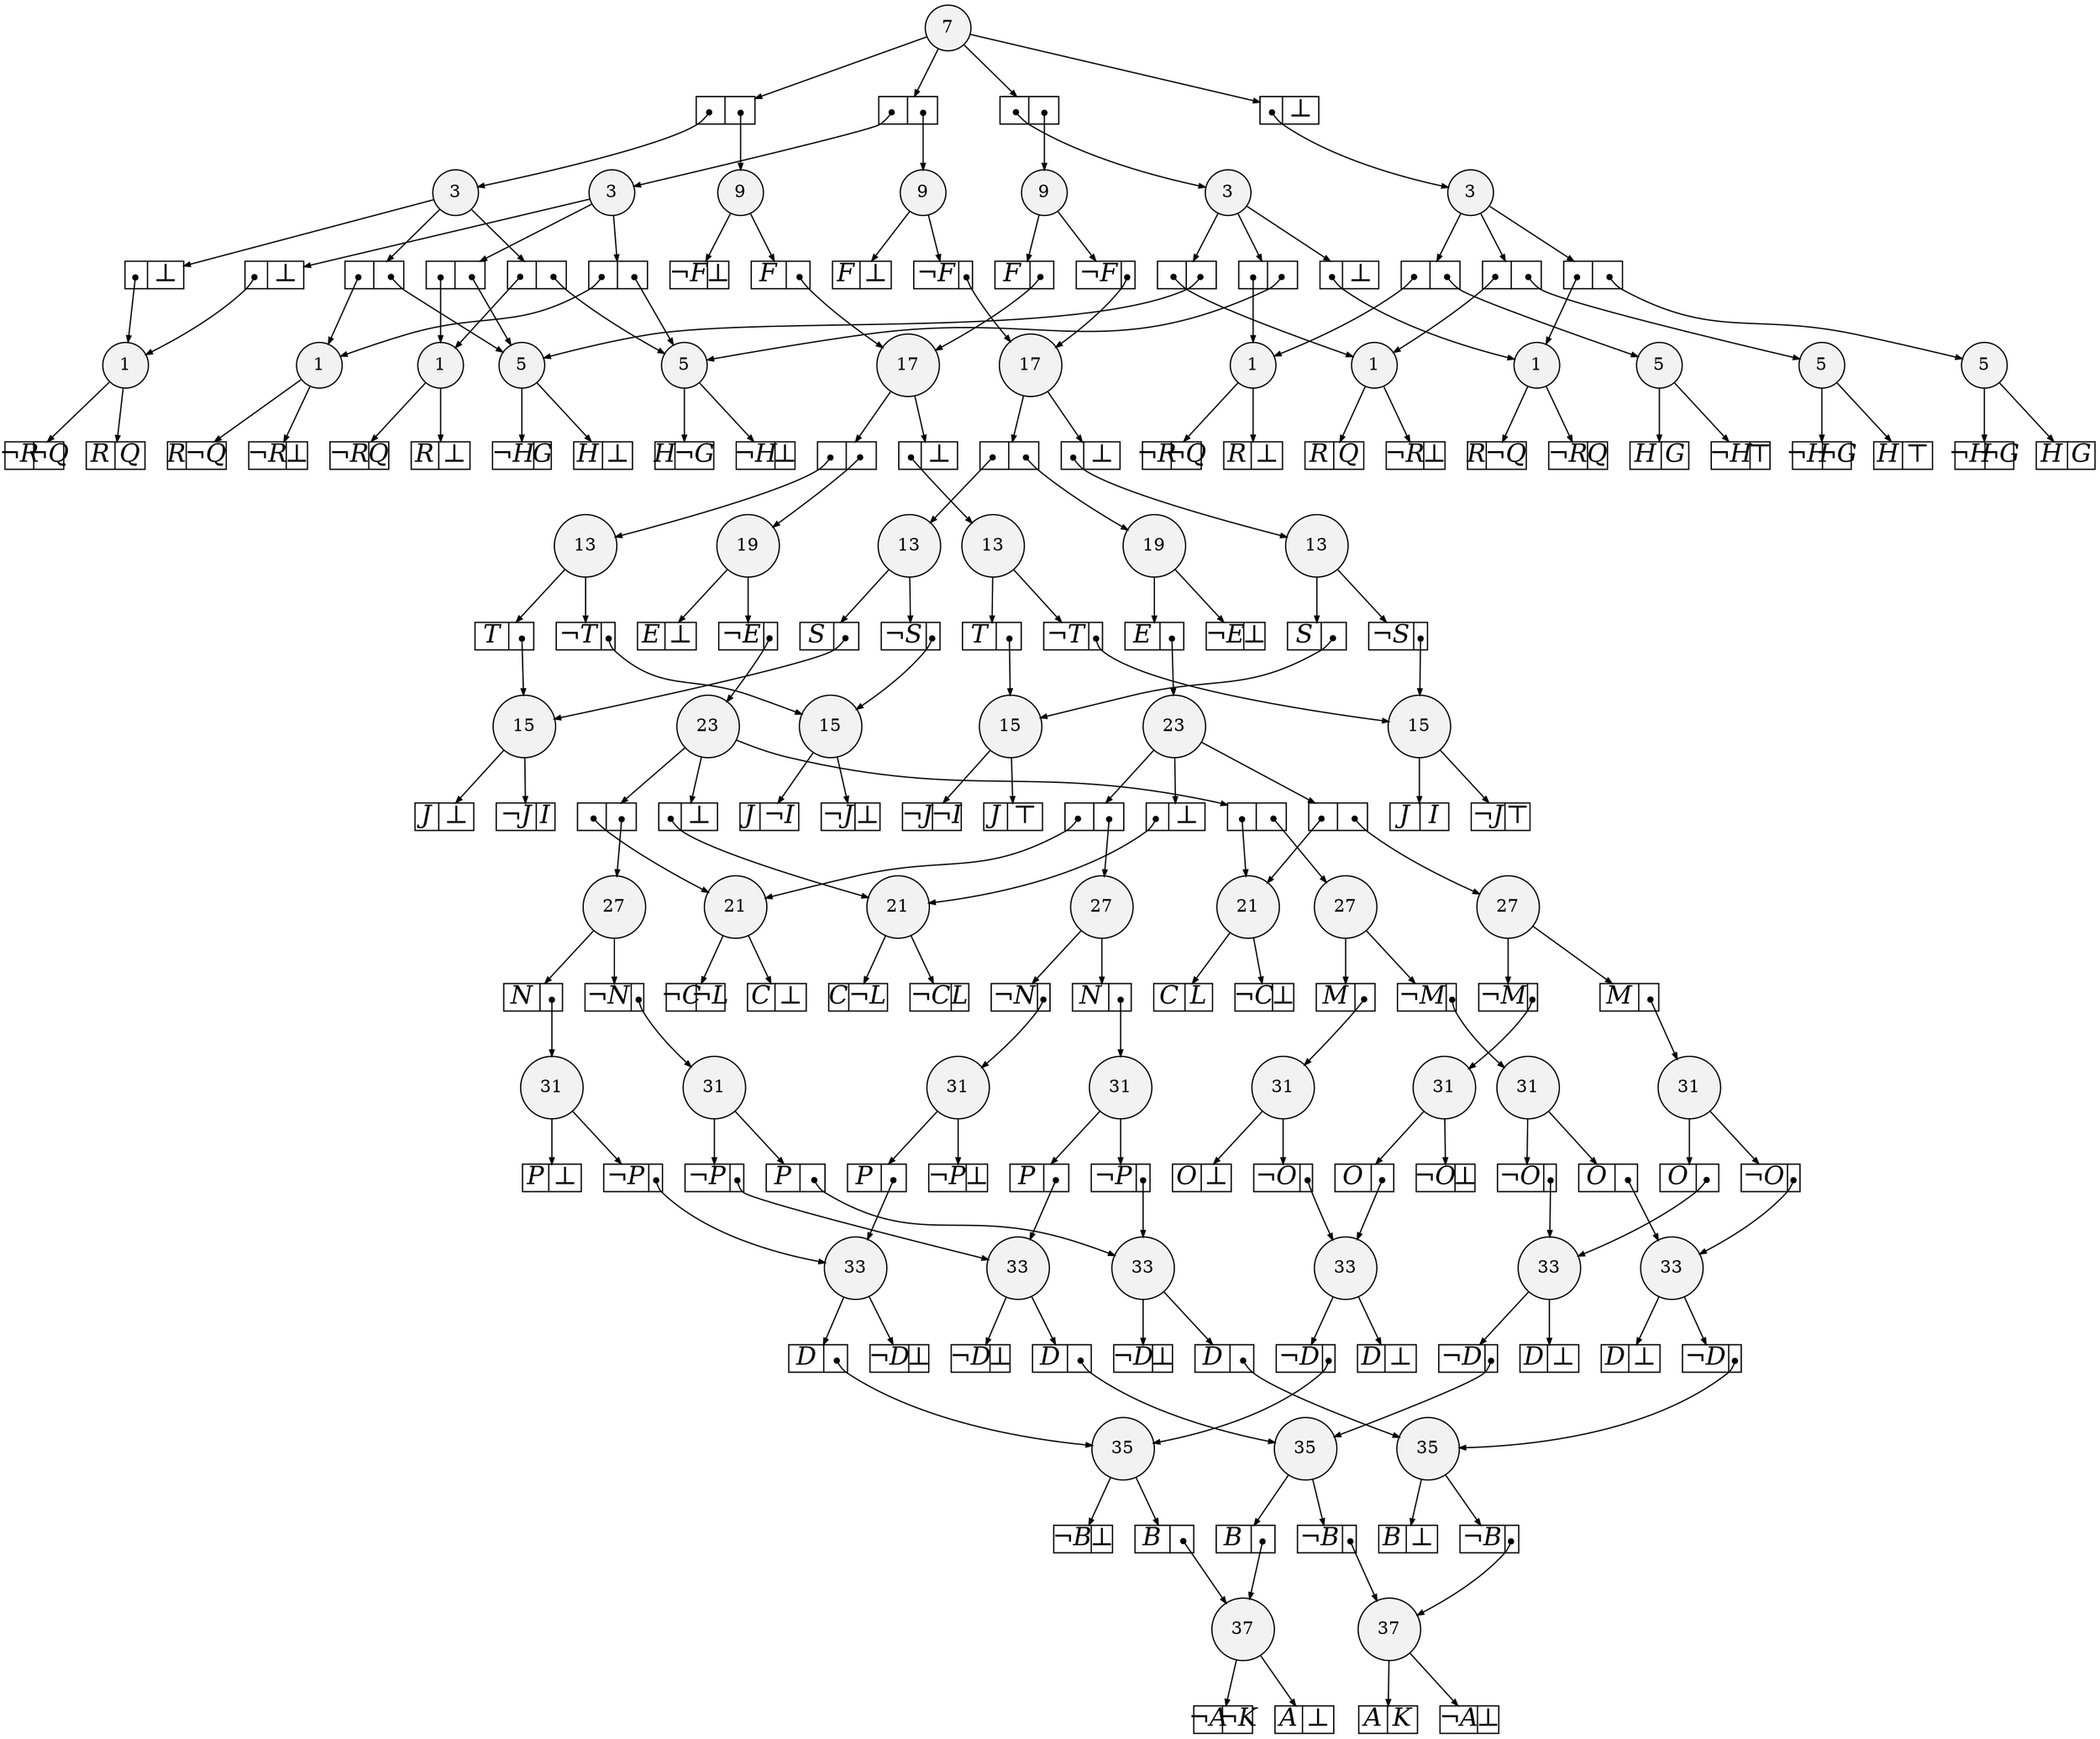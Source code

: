
digraph sdd {

overlap=false

{rank=same; n56 n45 }
{rank=same; n5154 n3995 n3996 }
{rank=same; n5155 n4736 n4012 n5157 n4731 n4730 }
{rank=same; n5159 n5136 n5158 n5142 n5412 n5411 n5156 n5147 }
{rank=same; n5183 n5182 n5413 n5180 }
{rank=same; n5211 n5418 }
{rank=same; n467 n469 n2906 }
{rank=same; n5247 n5419 }
{rank=same; n5332 n5420 }
{rank=same; n4898 n4895 n5313 n5312 }
{rank=same; n5301 n5304 n5309 n5311 }
{rank=same; n5444 n5422 n5421 }
{rank=same; n5466 }
{rank=same; n874 n806 n5464 n5446 n626 }
{rank=same; n5463 n5457 n5456 n5465 }
{rank=same; n5433 n5432 n5455 n5431 n5434 n5439 }

n56 [label= "37",style=filled,fillcolor=gray95,shape=circle,height=.25,width=.25]; 
n56e0
      [label= "<L>A|<R>K",
      shape=record,
      fontsize=20,
      fontname="Times-Italic",
      fillcolor=white,
      style=filled,
      fixedsize=true,
      height=.30, 
      width=.65];

n56->n56e0 [arrowsize=.50];
n56e1
      [label= "<L>&not;A|<R>&#8869;",
      shape=record,
      fontsize=20,
      fontname="Times-Italic",
      fillcolor=white,
      style=filled,
      fixedsize=true,
      height=.30, 
      width=.65];

n56->n56e1 [arrowsize=.50];
n45 [label= "37",style=filled,fillcolor=gray95,shape=circle,height=.25,width=.25]; 
n45e0
      [label= "<L>&not;A|<R>&not;K",
      shape=record,
      fontsize=20,
      fontname="Times-Italic",
      fillcolor=white,
      style=filled,
      fixedsize=true,
      height=.30, 
      width=.65];

n45->n45e0 [arrowsize=.50];
n45e1
      [label= "<L>A|<R>&#8869;",
      shape=record,
      fontsize=20,
      fontname="Times-Italic",
      fillcolor=white,
      style=filled,
      fixedsize=true,
      height=.30, 
      width=.65];

n45->n45e1 [arrowsize=.50];
n5154 [label= "35",style=filled,fillcolor=gray95,shape=circle,height=.25,width=.25]; 
n5154e0
      [label= "<L>&not;B|<R>",
      shape=record,
      fontsize=20,
      fontname="Times-Italic",
      fillcolor=white,
      style=filled,
      fixedsize=true,
      height=.30, 
      width=.65];

n5154->n5154e0 [arrowsize=.50];
n5154e0:R:c->n56 [arrowsize=.50,tailclip=false,arrowtail=dot,dir=both];
n5154e1
      [label= "<L>B|<R>",
      shape=record,
      fontsize=20,
      fontname="Times-Italic",
      fillcolor=white,
      style=filled,
      fixedsize=true,
      height=.30, 
      width=.65];

n5154->n5154e1 [arrowsize=.50];
n5154e1:R:c->n45 [arrowsize=.50,tailclip=false,arrowtail=dot,dir=both];
n3995 [label= "35",style=filled,fillcolor=gray95,shape=circle,height=.25,width=.25]; 
n3995e0
      [label= "<L>&not;B|<R>",
      shape=record,
      fontsize=20,
      fontname="Times-Italic",
      fillcolor=white,
      style=filled,
      fixedsize=true,
      height=.30, 
      width=.65];

n3995->n3995e0 [arrowsize=.50];
n3995e0:R:c->n56 [arrowsize=.50,tailclip=false,arrowtail=dot,dir=both];
n3995e1
      [label= "<L>B|<R>&#8869;",
      shape=record,
      fontsize=20,
      fontname="Times-Italic",
      fillcolor=white,
      style=filled,
      fixedsize=true,
      height=.30, 
      width=.65];

n3995->n3995e1 [arrowsize=.50];
n3996 [label= "35",style=filled,fillcolor=gray95,shape=circle,height=.25,width=.25]; 
n3996e0
      [label= "<L>B|<R>",
      shape=record,
      fontsize=20,
      fontname="Times-Italic",
      fillcolor=white,
      style=filled,
      fixedsize=true,
      height=.30, 
      width=.65];

n3996->n3996e0 [arrowsize=.50];
n3996e0:R:c->n45 [arrowsize=.50,tailclip=false,arrowtail=dot,dir=both];
n3996e1
      [label= "<L>&not;B|<R>&#8869;",
      shape=record,
      fontsize=20,
      fontname="Times-Italic",
      fillcolor=white,
      style=filled,
      fixedsize=true,
      height=.30, 
      width=.65];

n3996->n3996e1 [arrowsize=.50];
n5155 [label= "33",style=filled,fillcolor=gray95,shape=circle,height=.25,width=.25]; 
n5155e0
      [label= "<L>&not;D|<R>",
      shape=record,
      fontsize=20,
      fontname="Times-Italic",
      fillcolor=white,
      style=filled,
      fixedsize=true,
      height=.30, 
      width=.65];

n5155->n5155e0 [arrowsize=.50];
n5155e0:R:c->n5154 [arrowsize=.50,tailclip=false,arrowtail=dot,dir=both];
n5155e1
      [label= "<L>D|<R>&#8869;",
      shape=record,
      fontsize=20,
      fontname="Times-Italic",
      fillcolor=white,
      style=filled,
      fixedsize=true,
      height=.30, 
      width=.65];

n5155->n5155e1 [arrowsize=.50];
n4736 [label= "33",style=filled,fillcolor=gray95,shape=circle,height=.25,width=.25]; 
n4736e0
      [label= "<L>&not;D|<R>",
      shape=record,
      fontsize=20,
      fontname="Times-Italic",
      fillcolor=white,
      style=filled,
      fixedsize=true,
      height=.30, 
      width=.65];

n4736->n4736e0 [arrowsize=.50];
n4736e0:R:c->n3995 [arrowsize=.50,tailclip=false,arrowtail=dot,dir=both];
n4736e1
      [label= "<L>D|<R>&#8869;",
      shape=record,
      fontsize=20,
      fontname="Times-Italic",
      fillcolor=white,
      style=filled,
      fixedsize=true,
      height=.30, 
      width=.65];

n4736->n4736e1 [arrowsize=.50];
n4012 [label= "33",style=filled,fillcolor=gray95,shape=circle,height=.25,width=.25]; 
n4012e0
      [label= "<L>&not;D|<R>",
      shape=record,
      fontsize=20,
      fontname="Times-Italic",
      fillcolor=white,
      style=filled,
      fixedsize=true,
      height=.30, 
      width=.65];

n4012->n4012e0 [arrowsize=.50];
n4012e0:R:c->n3996 [arrowsize=.50,tailclip=false,arrowtail=dot,dir=both];
n4012e1
      [label= "<L>D|<R>&#8869;",
      shape=record,
      fontsize=20,
      fontname="Times-Italic",
      fillcolor=white,
      style=filled,
      fixedsize=true,
      height=.30, 
      width=.65];

n4012->n4012e1 [arrowsize=.50];
n5157 [label= "33",style=filled,fillcolor=gray95,shape=circle,height=.25,width=.25]; 
n5157e0
      [label= "<L>D|<R>",
      shape=record,
      fontsize=20,
      fontname="Times-Italic",
      fillcolor=white,
      style=filled,
      fixedsize=true,
      height=.30, 
      width=.65];

n5157->n5157e0 [arrowsize=.50];
n5157e0:R:c->n5154 [arrowsize=.50,tailclip=false,arrowtail=dot,dir=both];
n5157e1
      [label= "<L>&not;D|<R>&#8869;",
      shape=record,
      fontsize=20,
      fontname="Times-Italic",
      fillcolor=white,
      style=filled,
      fixedsize=true,
      height=.30, 
      width=.65];

n5157->n5157e1 [arrowsize=.50];
n4731 [label= "33",style=filled,fillcolor=gray95,shape=circle,height=.25,width=.25]; 
n4731e0
      [label= "<L>D|<R>",
      shape=record,
      fontsize=20,
      fontname="Times-Italic",
      fillcolor=white,
      style=filled,
      fixedsize=true,
      height=.30, 
      width=.65];

n4731->n4731e0 [arrowsize=.50];
n4731e0:R:c->n3995 [arrowsize=.50,tailclip=false,arrowtail=dot,dir=both];
n4731e1
      [label= "<L>&not;D|<R>&#8869;",
      shape=record,
      fontsize=20,
      fontname="Times-Italic",
      fillcolor=white,
      style=filled,
      fixedsize=true,
      height=.30, 
      width=.65];

n4731->n4731e1 [arrowsize=.50];
n4730 [label= "33",style=filled,fillcolor=gray95,shape=circle,height=.25,width=.25]; 
n4730e0
      [label= "<L>D|<R>",
      shape=record,
      fontsize=20,
      fontname="Times-Italic",
      fillcolor=white,
      style=filled,
      fixedsize=true,
      height=.30, 
      width=.65];

n4730->n4730e0 [arrowsize=.50];
n4730e0:R:c->n3996 [arrowsize=.50,tailclip=false,arrowtail=dot,dir=both];
n4730e1
      [label= "<L>&not;D|<R>&#8869;",
      shape=record,
      fontsize=20,
      fontname="Times-Italic",
      fillcolor=white,
      style=filled,
      fixedsize=true,
      height=.30, 
      width=.65];

n4730->n4730e1 [arrowsize=.50];
n5159 [label= "31",style=filled,fillcolor=gray95,shape=circle,height=.25,width=.25]; 
n5159e0
      [label= "<L>&not;O|<R>",
      shape=record,
      fontsize=20,
      fontname="Times-Italic",
      fillcolor=white,
      style=filled,
      fixedsize=true,
      height=.30, 
      width=.65];

n5159->n5159e0 [arrowsize=.50];
n5159e0:R:c->n5155 [arrowsize=.50,tailclip=false,arrowtail=dot,dir=both];
n5159e1
      [label= "<L>O|<R>",
      shape=record,
      fontsize=20,
      fontname="Times-Italic",
      fillcolor=white,
      style=filled,
      fixedsize=true,
      height=.30, 
      width=.65];

n5159->n5159e1 [arrowsize=.50];
n5159e1:R:c->n4736 [arrowsize=.50,tailclip=false,arrowtail=dot,dir=both];
n5136 [label= "31",style=filled,fillcolor=gray95,shape=circle,height=.25,width=.25]; 
n5136e0
      [label= "<L>&not;O|<R>",
      shape=record,
      fontsize=20,
      fontname="Times-Italic",
      fillcolor=white,
      style=filled,
      fixedsize=true,
      height=.30, 
      width=.65];

n5136->n5136e0 [arrowsize=.50];
n5136e0:R:c->n4012 [arrowsize=.50,tailclip=false,arrowtail=dot,dir=both];
n5136e1
      [label= "<L>O|<R>&#8869;",
      shape=record,
      fontsize=20,
      fontname="Times-Italic",
      fillcolor=white,
      style=filled,
      fixedsize=true,
      height=.30, 
      width=.65];

n5136->n5136e1 [arrowsize=.50];
n5158 [label= "31",style=filled,fillcolor=gray95,shape=circle,height=.25,width=.25]; 
n5158e0
      [label= "<L>&not;P|<R>",
      shape=record,
      fontsize=20,
      fontname="Times-Italic",
      fillcolor=white,
      style=filled,
      fixedsize=true,
      height=.30, 
      width=.65];

n5158->n5158e0 [arrowsize=.50];
n5158e0:R:c->n5157 [arrowsize=.50,tailclip=false,arrowtail=dot,dir=both];
n5158e1
      [label= "<L>P|<R>",
      shape=record,
      fontsize=20,
      fontname="Times-Italic",
      fillcolor=white,
      style=filled,
      fixedsize=true,
      height=.30, 
      width=.65];

n5158->n5158e1 [arrowsize=.50];
n5158e1:R:c->n4731 [arrowsize=.50,tailclip=false,arrowtail=dot,dir=both];
n5142 [label= "31",style=filled,fillcolor=gray95,shape=circle,height=.25,width=.25]; 
n5142e0
      [label= "<L>&not;P|<R>",
      shape=record,
      fontsize=20,
      fontname="Times-Italic",
      fillcolor=white,
      style=filled,
      fixedsize=true,
      height=.30, 
      width=.65];

n5142->n5142e0 [arrowsize=.50];
n5142e0:R:c->n4730 [arrowsize=.50,tailclip=false,arrowtail=dot,dir=both];
n5142e1
      [label= "<L>P|<R>&#8869;",
      shape=record,
      fontsize=20,
      fontname="Times-Italic",
      fillcolor=white,
      style=filled,
      fixedsize=true,
      height=.30, 
      width=.65];

n5142->n5142e1 [arrowsize=.50];
n5412 [label= "31",style=filled,fillcolor=gray95,shape=circle,height=.25,width=.25]; 
n5412e0
      [label= "<L>P|<R>",
      shape=record,
      fontsize=20,
      fontname="Times-Italic",
      fillcolor=white,
      style=filled,
      fixedsize=true,
      height=.30, 
      width=.65];

n5412->n5412e0 [arrowsize=.50];
n5412e0:R:c->n4730 [arrowsize=.50,tailclip=false,arrowtail=dot,dir=both];
n5412e1
      [label= "<L>&not;P|<R>&#8869;",
      shape=record,
      fontsize=20,
      fontname="Times-Italic",
      fillcolor=white,
      style=filled,
      fixedsize=true,
      height=.30, 
      width=.65];

n5412->n5412e1 [arrowsize=.50];
n5411 [label= "31",style=filled,fillcolor=gray95,shape=circle,height=.25,width=.25]; 
n5411e0
      [label= "<L>P|<R>",
      shape=record,
      fontsize=20,
      fontname="Times-Italic",
      fillcolor=white,
      style=filled,
      fixedsize=true,
      height=.30, 
      width=.65];

n5411->n5411e0 [arrowsize=.50];
n5411e0:R:c->n5157 [arrowsize=.50,tailclip=false,arrowtail=dot,dir=both];
n5411e1
      [label= "<L>&not;P|<R>",
      shape=record,
      fontsize=20,
      fontname="Times-Italic",
      fillcolor=white,
      style=filled,
      fixedsize=true,
      height=.30, 
      width=.65];

n5411->n5411e1 [arrowsize=.50];
n5411e1:R:c->n4731 [arrowsize=.50,tailclip=false,arrowtail=dot,dir=both];
n5156 [label= "31",style=filled,fillcolor=gray95,shape=circle,height=.25,width=.25]; 
n5156e0
      [label= "<L>O|<R>",
      shape=record,
      fontsize=20,
      fontname="Times-Italic",
      fillcolor=white,
      style=filled,
      fixedsize=true,
      height=.30, 
      width=.65];

n5156->n5156e0 [arrowsize=.50];
n5156e0:R:c->n5155 [arrowsize=.50,tailclip=false,arrowtail=dot,dir=both];
n5156e1
      [label= "<L>&not;O|<R>",
      shape=record,
      fontsize=20,
      fontname="Times-Italic",
      fillcolor=white,
      style=filled,
      fixedsize=true,
      height=.30, 
      width=.65];

n5156->n5156e1 [arrowsize=.50];
n5156e1:R:c->n4736 [arrowsize=.50,tailclip=false,arrowtail=dot,dir=both];
n5147 [label= "31",style=filled,fillcolor=gray95,shape=circle,height=.25,width=.25]; 
n5147e0
      [label= "<L>O|<R>",
      shape=record,
      fontsize=20,
      fontname="Times-Italic",
      fillcolor=white,
      style=filled,
      fixedsize=true,
      height=.30, 
      width=.65];

n5147->n5147e0 [arrowsize=.50];
n5147e0:R:c->n4012 [arrowsize=.50,tailclip=false,arrowtail=dot,dir=both];
n5147e1
      [label= "<L>&not;O|<R>&#8869;",
      shape=record,
      fontsize=20,
      fontname="Times-Italic",
      fillcolor=white,
      style=filled,
      fixedsize=true,
      height=.30, 
      width=.65];

n5147->n5147e1 [arrowsize=.50];
n5183 [label= "27",style=filled,fillcolor=gray95,shape=circle,height=.25,width=.25]; 
n5183e0
      [label= "<L>&not;M|<R>",
      shape=record,
      fontsize=20,
      fontname="Times-Italic",
      fillcolor=white,
      style=filled,
      fixedsize=true,
      height=.30, 
      width=.65];

n5183->n5183e0 [arrowsize=.50];
n5183e0:R:c->n5159 [arrowsize=.50,tailclip=false,arrowtail=dot,dir=both];
n5183e1
      [label= "<L>M|<R>",
      shape=record,
      fontsize=20,
      fontname="Times-Italic",
      fillcolor=white,
      style=filled,
      fixedsize=true,
      height=.30, 
      width=.65];

n5183->n5183e1 [arrowsize=.50];
n5183e1:R:c->n5136 [arrowsize=.50,tailclip=false,arrowtail=dot,dir=both];
n5182 [label= "27",style=filled,fillcolor=gray95,shape=circle,height=.25,width=.25]; 
n5182e0
      [label= "<L>&not;N|<R>",
      shape=record,
      fontsize=20,
      fontname="Times-Italic",
      fillcolor=white,
      style=filled,
      fixedsize=true,
      height=.30, 
      width=.65];

n5182->n5182e0 [arrowsize=.50];
n5182e0:R:c->n5158 [arrowsize=.50,tailclip=false,arrowtail=dot,dir=both];
n5182e1
      [label= "<L>N|<R>",
      shape=record,
      fontsize=20,
      fontname="Times-Italic",
      fillcolor=white,
      style=filled,
      fixedsize=true,
      height=.30, 
      width=.65];

n5182->n5182e1 [arrowsize=.50];
n5182e1:R:c->n5142 [arrowsize=.50,tailclip=false,arrowtail=dot,dir=both];
n5413 [label= "27",style=filled,fillcolor=gray95,shape=circle,height=.25,width=.25]; 
n5413e0
      [label= "<L>&not;N|<R>",
      shape=record,
      fontsize=20,
      fontname="Times-Italic",
      fillcolor=white,
      style=filled,
      fixedsize=true,
      height=.30, 
      width=.65];

n5413->n5413e0 [arrowsize=.50];
n5413e0:R:c->n5412 [arrowsize=.50,tailclip=false,arrowtail=dot,dir=both];
n5413e1
      [label= "<L>N|<R>",
      shape=record,
      fontsize=20,
      fontname="Times-Italic",
      fillcolor=white,
      style=filled,
      fixedsize=true,
      height=.30, 
      width=.65];

n5413->n5413e1 [arrowsize=.50];
n5413e1:R:c->n5411 [arrowsize=.50,tailclip=false,arrowtail=dot,dir=both];
n5180 [label= "27",style=filled,fillcolor=gray95,shape=circle,height=.25,width=.25]; 
n5180e0
      [label= "<L>M|<R>",
      shape=record,
      fontsize=20,
      fontname="Times-Italic",
      fillcolor=white,
      style=filled,
      fixedsize=true,
      height=.30, 
      width=.65];

n5180->n5180e0 [arrowsize=.50];
n5180e0:R:c->n5156 [arrowsize=.50,tailclip=false,arrowtail=dot,dir=both];
n5180e1
      [label= "<L>&not;M|<R>",
      shape=record,
      fontsize=20,
      fontname="Times-Italic",
      fillcolor=white,
      style=filled,
      fixedsize=true,
      height=.30, 
      width=.65];

n5180->n5180e1 [arrowsize=.50];
n5180e1:R:c->n5147 [arrowsize=.50,tailclip=false,arrowtail=dot,dir=both];
n5211 [label= "23",style=filled,fillcolor=gray95,shape=circle,height=.25,width=.25]; 
n5211e0
      [label= "<L>|<R>",
      shape=record,
      fontsize=20,
      fontname="Times-Italic",
      fillcolor=white,
      style=filled,
      fixedsize=true,
      height=.30, 
      width=.65];

n5211->n5211e0 [arrowsize=.50];
n5211e0:L:c->n467 [arrowsize=.50,tailclip=false,arrowtail=dot,dir=both];
n5211e0:R:c->n5183 [arrowsize=.50,tailclip=false,arrowtail=dot,dir=both];
n5211e1
      [label= "<L>|<R>",
      shape=record,
      fontsize=20,
      fontname="Times-Italic",
      fillcolor=white,
      style=filled,
      fixedsize=true,
      height=.30, 
      width=.65];

n5211->n5211e1 [arrowsize=.50];
n5211e1:L:c->n469 [arrowsize=.50,tailclip=false,arrowtail=dot,dir=both];
n5211e1:R:c->n5182 [arrowsize=.50,tailclip=false,arrowtail=dot,dir=both];
n5211e2
      [label= "<L>|<R>&#8869;",
      shape=record,
      fontsize=20,
      fontname="Times-Italic",
      fillcolor=white,
      style=filled,
      fixedsize=true,
      height=.30, 
      width=.65];

n5211->n5211e2 [arrowsize=.50];
n5211e2:L:c->n2906 [arrowsize=.50,tailclip=false,arrowtail=dot,dir=both];
n5418 [label= "23",style=filled,fillcolor=gray95,shape=circle,height=.25,width=.25]; 
n5418e0
      [label= "<L>|<R>",
      shape=record,
      fontsize=20,
      fontname="Times-Italic",
      fillcolor=white,
      style=filled,
      fixedsize=true,
      height=.30, 
      width=.65];

n5418->n5418e0 [arrowsize=.50];
n5418e0:L:c->n469 [arrowsize=.50,tailclip=false,arrowtail=dot,dir=both];
n5418e0:R:c->n5413 [arrowsize=.50,tailclip=false,arrowtail=dot,dir=both];
n5418e1
      [label= "<L>|<R>",
      shape=record,
      fontsize=20,
      fontname="Times-Italic",
      fillcolor=white,
      style=filled,
      fixedsize=true,
      height=.30, 
      width=.65];

n5418->n5418e1 [arrowsize=.50];
n5418e1:L:c->n467 [arrowsize=.50,tailclip=false,arrowtail=dot,dir=both];
n5418e1:R:c->n5180 [arrowsize=.50,tailclip=false,arrowtail=dot,dir=both];
n5418e2
      [label= "<L>|<R>&#8869;",
      shape=record,
      fontsize=20,
      fontname="Times-Italic",
      fillcolor=white,
      style=filled,
      fixedsize=true,
      height=.30, 
      width=.65];

n5418->n5418e2 [arrowsize=.50];
n5418e2:L:c->n2906 [arrowsize=.50,tailclip=false,arrowtail=dot,dir=both];
n467 [label= "21",style=filled,fillcolor=gray95,shape=circle,height=.25,width=.25]; 
n467e0
      [label= "<L>C|<R>L",
      shape=record,
      fontsize=20,
      fontname="Times-Italic",
      fillcolor=white,
      style=filled,
      fixedsize=true,
      height=.30, 
      width=.65];

n467->n467e0 [arrowsize=.50];
n467e1
      [label= "<L>&not;C|<R>&#8869;",
      shape=record,
      fontsize=20,
      fontname="Times-Italic",
      fillcolor=white,
      style=filled,
      fixedsize=true,
      height=.30, 
      width=.65];

n467->n467e1 [arrowsize=.50];
n469 [label= "21",style=filled,fillcolor=gray95,shape=circle,height=.25,width=.25]; 
n469e0
      [label= "<L>&not;C|<R>&not;L",
      shape=record,
      fontsize=20,
      fontname="Times-Italic",
      fillcolor=white,
      style=filled,
      fixedsize=true,
      height=.30, 
      width=.65];

n469->n469e0 [arrowsize=.50];
n469e1
      [label= "<L>C|<R>&#8869;",
      shape=record,
      fontsize=20,
      fontname="Times-Italic",
      fillcolor=white,
      style=filled,
      fixedsize=true,
      height=.30, 
      width=.65];

n469->n469e1 [arrowsize=.50];
n2906 [label= "21",style=filled,fillcolor=gray95,shape=circle,height=.25,width=.25]; 
n2906e0
      [label= "<L>C|<R>&not;L",
      shape=record,
      fontsize=20,
      fontname="Times-Italic",
      fillcolor=white,
      style=filled,
      fixedsize=true,
      height=.30, 
      width=.65];

n2906->n2906e0 [arrowsize=.50];
n2906e1
      [label= "<L>&not;C|<R>L",
      shape=record,
      fontsize=20,
      fontname="Times-Italic",
      fillcolor=white,
      style=filled,
      fixedsize=true,
      height=.30, 
      width=.65];

n2906->n2906e1 [arrowsize=.50];
n5247 [label= "19",style=filled,fillcolor=gray95,shape=circle,height=.25,width=.25]; 
n5247e0
      [label= "<L>&not;E|<R>",
      shape=record,
      fontsize=20,
      fontname="Times-Italic",
      fillcolor=white,
      style=filled,
      fixedsize=true,
      height=.30, 
      width=.65];

n5247->n5247e0 [arrowsize=.50];
n5247e0:R:c->n5211 [arrowsize=.50,tailclip=false,arrowtail=dot,dir=both];
n5247e1
      [label= "<L>E|<R>&#8869;",
      shape=record,
      fontsize=20,
      fontname="Times-Italic",
      fillcolor=white,
      style=filled,
      fixedsize=true,
      height=.30, 
      width=.65];

n5247->n5247e1 [arrowsize=.50];
n5419 [label= "19",style=filled,fillcolor=gray95,shape=circle,height=.25,width=.25]; 
n5419e0
      [label= "<L>E|<R>",
      shape=record,
      fontsize=20,
      fontname="Times-Italic",
      fillcolor=white,
      style=filled,
      fixedsize=true,
      height=.30, 
      width=.65];

n5419->n5419e0 [arrowsize=.50];
n5419e0:R:c->n5418 [arrowsize=.50,tailclip=false,arrowtail=dot,dir=both];
n5419e1
      [label= "<L>&not;E|<R>&#8869;",
      shape=record,
      fontsize=20,
      fontname="Times-Italic",
      fillcolor=white,
      style=filled,
      fixedsize=true,
      height=.30, 
      width=.65];

n5419->n5419e1 [arrowsize=.50];
n5332 [label= "17",style=filled,fillcolor=gray95,shape=circle,height=.25,width=.25]; 
n5332e0
      [label= "<L>|<R>",
      shape=record,
      fontsize=20,
      fontname="Times-Italic",
      fillcolor=white,
      style=filled,
      fixedsize=true,
      height=.30, 
      width=.65];

n5332->n5332e0 [arrowsize=.50];
n5332e0:L:c->n5301 [arrowsize=.50,tailclip=false,arrowtail=dot,dir=both];
n5332e0:R:c->n5247 [arrowsize=.50,tailclip=false,arrowtail=dot,dir=both];
n5332e1
      [label= "<L>|<R>&#8869;",
      shape=record,
      fontsize=20,
      fontname="Times-Italic",
      fillcolor=white,
      style=filled,
      fixedsize=true,
      height=.30, 
      width=.65];

n5332->n5332e1 [arrowsize=.50];
n5332e1:L:c->n5304 [arrowsize=.50,tailclip=false,arrowtail=dot,dir=both];
n5420 [label= "17",style=filled,fillcolor=gray95,shape=circle,height=.25,width=.25]; 
n5420e0
      [label= "<L>|<R>",
      shape=record,
      fontsize=20,
      fontname="Times-Italic",
      fillcolor=white,
      style=filled,
      fixedsize=true,
      height=.30, 
      width=.65];

n5420->n5420e0 [arrowsize=.50];
n5420e0:L:c->n5309 [arrowsize=.50,tailclip=false,arrowtail=dot,dir=both];
n5420e0:R:c->n5419 [arrowsize=.50,tailclip=false,arrowtail=dot,dir=both];
n5420e1
      [label= "<L>|<R>&#8869;",
      shape=record,
      fontsize=20,
      fontname="Times-Italic",
      fillcolor=white,
      style=filled,
      fixedsize=true,
      height=.30, 
      width=.65];

n5420->n5420e1 [arrowsize=.50];
n5420e1:L:c->n5311 [arrowsize=.50,tailclip=false,arrowtail=dot,dir=both];
n4898 [label= "15",style=filled,fillcolor=gray95,shape=circle,height=.25,width=.25]; 
n4898e0
      [label= "<L>J|<R>&not;I",
      shape=record,
      fontsize=20,
      fontname="Times-Italic",
      fillcolor=white,
      style=filled,
      fixedsize=true,
      height=.30, 
      width=.65];

n4898->n4898e0 [arrowsize=.50];
n4898e1
      [label= "<L>&not;J|<R>&#8869;",
      shape=record,
      fontsize=20,
      fontname="Times-Italic",
      fillcolor=white,
      style=filled,
      fixedsize=true,
      height=.30, 
      width=.65];

n4898->n4898e1 [arrowsize=.50];
n4895 [label= "15",style=filled,fillcolor=gray95,shape=circle,height=.25,width=.25]; 
n4895e0
      [label= "<L>&not;J|<R>I",
      shape=record,
      fontsize=20,
      fontname="Times-Italic",
      fillcolor=white,
      style=filled,
      fixedsize=true,
      height=.30, 
      width=.65];

n4895->n4895e0 [arrowsize=.50];
n4895e1
      [label= "<L>J|<R>&#8869;",
      shape=record,
      fontsize=20,
      fontname="Times-Italic",
      fillcolor=white,
      style=filled,
      fixedsize=true,
      height=.30, 
      width=.65];

n4895->n4895e1 [arrowsize=.50];
n5313 [label= "15",style=filled,fillcolor=gray95,shape=circle,height=.25,width=.25]; 
n5313e0
      [label= "<L>&not;J|<R>&not;I",
      shape=record,
      fontsize=20,
      fontname="Times-Italic",
      fillcolor=white,
      style=filled,
      fixedsize=true,
      height=.30, 
      width=.65];

n5313->n5313e0 [arrowsize=.50];
n5313e1
      [label= "<L>J|<R>&#8868;",
      shape=record,
      fontsize=20,
      fontname="Times-Italic",
      fillcolor=white,
      style=filled,
      fixedsize=true,
      height=.30, 
      width=.65];

n5313->n5313e1 [arrowsize=.50];
n5312 [label= "15",style=filled,fillcolor=gray95,shape=circle,height=.25,width=.25]; 
n5312e0
      [label= "<L>J|<R>I",
      shape=record,
      fontsize=20,
      fontname="Times-Italic",
      fillcolor=white,
      style=filled,
      fixedsize=true,
      height=.30, 
      width=.65];

n5312->n5312e0 [arrowsize=.50];
n5312e1
      [label= "<L>&not;J|<R>&#8868;",
      shape=record,
      fontsize=20,
      fontname="Times-Italic",
      fillcolor=white,
      style=filled,
      fixedsize=true,
      height=.30, 
      width=.65];

n5312->n5312e1 [arrowsize=.50];
n5301 [label= "13",style=filled,fillcolor=gray95,shape=circle,height=.25,width=.25]; 
n5301e0
      [label= "<L>&not;T|<R>",
      shape=record,
      fontsize=20,
      fontname="Times-Italic",
      fillcolor=white,
      style=filled,
      fixedsize=true,
      height=.30, 
      width=.65];

n5301->n5301e0 [arrowsize=.50];
n5301e0:R:c->n4898 [arrowsize=.50,tailclip=false,arrowtail=dot,dir=both];
n5301e1
      [label= "<L>T|<R>",
      shape=record,
      fontsize=20,
      fontname="Times-Italic",
      fillcolor=white,
      style=filled,
      fixedsize=true,
      height=.30, 
      width=.65];

n5301->n5301e1 [arrowsize=.50];
n5301e1:R:c->n4895 [arrowsize=.50,tailclip=false,arrowtail=dot,dir=both];
n5304 [label= "13",style=filled,fillcolor=gray95,shape=circle,height=.25,width=.25]; 
n5304e0
      [label= "<L>T|<R>",
      shape=record,
      fontsize=20,
      fontname="Times-Italic",
      fillcolor=white,
      style=filled,
      fixedsize=true,
      height=.30, 
      width=.65];

n5304->n5304e0 [arrowsize=.50];
n5304e0:R:c->n5313 [arrowsize=.50,tailclip=false,arrowtail=dot,dir=both];
n5304e1
      [label= "<L>&not;T|<R>",
      shape=record,
      fontsize=20,
      fontname="Times-Italic",
      fillcolor=white,
      style=filled,
      fixedsize=true,
      height=.30, 
      width=.65];

n5304->n5304e1 [arrowsize=.50];
n5304e1:R:c->n5312 [arrowsize=.50,tailclip=false,arrowtail=dot,dir=both];
n5309 [label= "13",style=filled,fillcolor=gray95,shape=circle,height=.25,width=.25]; 
n5309e0
      [label= "<L>&not;S|<R>",
      shape=record,
      fontsize=20,
      fontname="Times-Italic",
      fillcolor=white,
      style=filled,
      fixedsize=true,
      height=.30, 
      width=.65];

n5309->n5309e0 [arrowsize=.50];
n5309e0:R:c->n4898 [arrowsize=.50,tailclip=false,arrowtail=dot,dir=both];
n5309e1
      [label= "<L>S|<R>",
      shape=record,
      fontsize=20,
      fontname="Times-Italic",
      fillcolor=white,
      style=filled,
      fixedsize=true,
      height=.30, 
      width=.65];

n5309->n5309e1 [arrowsize=.50];
n5309e1:R:c->n4895 [arrowsize=.50,tailclip=false,arrowtail=dot,dir=both];
n5311 [label= "13",style=filled,fillcolor=gray95,shape=circle,height=.25,width=.25]; 
n5311e0
      [label= "<L>S|<R>",
      shape=record,
      fontsize=20,
      fontname="Times-Italic",
      fillcolor=white,
      style=filled,
      fixedsize=true,
      height=.30, 
      width=.65];

n5311->n5311e0 [arrowsize=.50];
n5311e0:R:c->n5313 [arrowsize=.50,tailclip=false,arrowtail=dot,dir=both];
n5311e1
      [label= "<L>&not;S|<R>",
      shape=record,
      fontsize=20,
      fontname="Times-Italic",
      fillcolor=white,
      style=filled,
      fixedsize=true,
      height=.30, 
      width=.65];

n5311->n5311e1 [arrowsize=.50];
n5311e1:R:c->n5312 [arrowsize=.50,tailclip=false,arrowtail=dot,dir=both];
n5444 [label= "9",style=filled,fillcolor=gray95,shape=circle,height=.25,width=.25]; 
n5444e0
      [label= "<L>F|<R>",
      shape=record,
      fontsize=20,
      fontname="Times-Italic",
      fillcolor=white,
      style=filled,
      fixedsize=true,
      height=.30, 
      width=.65];

n5444->n5444e0 [arrowsize=.50];
n5444e0:R:c->n5332 [arrowsize=.50,tailclip=false,arrowtail=dot,dir=both];
n5444e1
      [label= "<L>&not;F|<R>&#8869;",
      shape=record,
      fontsize=20,
      fontname="Times-Italic",
      fillcolor=white,
      style=filled,
      fixedsize=true,
      height=.30, 
      width=.65];

n5444->n5444e1 [arrowsize=.50];
n5422 [label= "9",style=filled,fillcolor=gray95,shape=circle,height=.25,width=.25]; 
n5422e0
      [label= "<L>&not;F|<R>",
      shape=record,
      fontsize=20,
      fontname="Times-Italic",
      fillcolor=white,
      style=filled,
      fixedsize=true,
      height=.30, 
      width=.65];

n5422->n5422e0 [arrowsize=.50];
n5422e0:R:c->n5420 [arrowsize=.50,tailclip=false,arrowtail=dot,dir=both];
n5422e1
      [label= "<L>F|<R>",
      shape=record,
      fontsize=20,
      fontname="Times-Italic",
      fillcolor=white,
      style=filled,
      fixedsize=true,
      height=.30, 
      width=.65];

n5422->n5422e1 [arrowsize=.50];
n5422e1:R:c->n5332 [arrowsize=.50,tailclip=false,arrowtail=dot,dir=both];
n5421 [label= "9",style=filled,fillcolor=gray95,shape=circle,height=.25,width=.25]; 
n5421e0
      [label= "<L>&not;F|<R>",
      shape=record,
      fontsize=20,
      fontname="Times-Italic",
      fillcolor=white,
      style=filled,
      fixedsize=true,
      height=.30, 
      width=.65];

n5421->n5421e0 [arrowsize=.50];
n5421e0:R:c->n5420 [arrowsize=.50,tailclip=false,arrowtail=dot,dir=both];
n5421e1
      [label= "<L>F|<R>&#8869;",
      shape=record,
      fontsize=20,
      fontname="Times-Italic",
      fillcolor=white,
      style=filled,
      fixedsize=true,
      height=.30, 
      width=.65];

n5421->n5421e1 [arrowsize=.50];
n5466 [label= "7",style=filled,fillcolor=gray95,shape=circle,height=.25,width=.25]; 
n5466e0
      [label= "<L>|<R>",
      shape=record,
      fontsize=20,
      fontname="Times-Italic",
      fillcolor=white,
      style=filled,
      fixedsize=true,
      height=.30, 
      width=.65];

n5466->n5466e0 [arrowsize=.50];
n5466e0:L:c->n5463 [arrowsize=.50,tailclip=false,arrowtail=dot,dir=both];
n5466e0:R:c->n5444 [arrowsize=.50,tailclip=false,arrowtail=dot,dir=both];
n5466e1
      [label= "<L>|<R>",
      shape=record,
      fontsize=20,
      fontname="Times-Italic",
      fillcolor=white,
      style=filled,
      fixedsize=true,
      height=.30, 
      width=.65];

n5466->n5466e1 [arrowsize=.50];
n5466e1:L:c->n5457 [arrowsize=.50,tailclip=false,arrowtail=dot,dir=both];
n5466e1:R:c->n5422 [arrowsize=.50,tailclip=false,arrowtail=dot,dir=both];
n5466e2
      [label= "<L>|<R>",
      shape=record,
      fontsize=20,
      fontname="Times-Italic",
      fillcolor=white,
      style=filled,
      fixedsize=true,
      height=.30, 
      width=.65];

n5466->n5466e2 [arrowsize=.50];
n5466e2:L:c->n5456 [arrowsize=.50,tailclip=false,arrowtail=dot,dir=both];
n5466e2:R:c->n5421 [arrowsize=.50,tailclip=false,arrowtail=dot,dir=both];
n5466e3
      [label= "<L>|<R>&#8869;",
      shape=record,
      fontsize=20,
      fontname="Times-Italic",
      fillcolor=white,
      style=filled,
      fixedsize=true,
      height=.30, 
      width=.65];

n5466->n5466e3 [arrowsize=.50];
n5466e3:L:c->n5465 [arrowsize=.50,tailclip=false,arrowtail=dot,dir=both];
n874 [label= "5",style=filled,fillcolor=gray95,shape=circle,height=.25,width=.25]; 
n874e0
      [label= "<L>H|<R>&not;G",
      shape=record,
      fontsize=20,
      fontname="Times-Italic",
      fillcolor=white,
      style=filled,
      fixedsize=true,
      height=.30, 
      width=.65];

n874->n874e0 [arrowsize=.50];
n874e1
      [label= "<L>&not;H|<R>&#8869;",
      shape=record,
      fontsize=20,
      fontname="Times-Italic",
      fillcolor=white,
      style=filled,
      fixedsize=true,
      height=.30, 
      width=.65];

n874->n874e1 [arrowsize=.50];
n806 [label= "5",style=filled,fillcolor=gray95,shape=circle,height=.25,width=.25]; 
n806e0
      [label= "<L>&not;H|<R>G",
      shape=record,
      fontsize=20,
      fontname="Times-Italic",
      fillcolor=white,
      style=filled,
      fixedsize=true,
      height=.30, 
      width=.65];

n806->n806e0 [arrowsize=.50];
n806e1
      [label= "<L>H|<R>&#8869;",
      shape=record,
      fontsize=20,
      fontname="Times-Italic",
      fillcolor=white,
      style=filled,
      fixedsize=true,
      height=.30, 
      width=.65];

n806->n806e1 [arrowsize=.50];
n5464 [label= "5",style=filled,fillcolor=gray95,shape=circle,height=.25,width=.25]; 
n5464e0
      [label= "<L>H|<R>G",
      shape=record,
      fontsize=20,
      fontname="Times-Italic",
      fillcolor=white,
      style=filled,
      fixedsize=true,
      height=.30, 
      width=.65];

n5464->n5464e0 [arrowsize=.50];
n5464e1
      [label= "<L>&not;H|<R>&#8868;",
      shape=record,
      fontsize=20,
      fontname="Times-Italic",
      fillcolor=white,
      style=filled,
      fixedsize=true,
      height=.30, 
      width=.65];

n5464->n5464e1 [arrowsize=.50];
n5446 [label= "5",style=filled,fillcolor=gray95,shape=circle,height=.25,width=.25]; 
n5446e0
      [label= "<L>&not;H|<R>&not;G",
      shape=record,
      fontsize=20,
      fontname="Times-Italic",
      fillcolor=white,
      style=filled,
      fixedsize=true,
      height=.30, 
      width=.65];

n5446->n5446e0 [arrowsize=.50];
n5446e1
      [label= "<L>H|<R>&#8868;",
      shape=record,
      fontsize=20,
      fontname="Times-Italic",
      fillcolor=white,
      style=filled,
      fixedsize=true,
      height=.30, 
      width=.65];

n5446->n5446e1 [arrowsize=.50];
n626 [label= "5",style=filled,fillcolor=gray95,shape=circle,height=.25,width=.25]; 
n626e0
      [label= "<L>&not;H|<R>&not;G",
      shape=record,
      fontsize=20,
      fontname="Times-Italic",
      fillcolor=white,
      style=filled,
      fixedsize=true,
      height=.30, 
      width=.65];

n626->n626e0 [arrowsize=.50];
n626e1
      [label= "<L>H|<R>G",
      shape=record,
      fontsize=20,
      fontname="Times-Italic",
      fillcolor=white,
      style=filled,
      fixedsize=true,
      height=.30, 
      width=.65];

n626->n626e1 [arrowsize=.50];
n5463 [label= "3",style=filled,fillcolor=gray95,shape=circle,height=.25,width=.25]; 
n5463e0
      [label= "<L>|<R>",
      shape=record,
      fontsize=20,
      fontname="Times-Italic",
      fillcolor=white,
      style=filled,
      fixedsize=true,
      height=.30, 
      width=.65];

n5463->n5463e0 [arrowsize=.50];
n5463e0:L:c->n5433 [arrowsize=.50,tailclip=false,arrowtail=dot,dir=both];
n5463e0:R:c->n874 [arrowsize=.50,tailclip=false,arrowtail=dot,dir=both];
n5463e1
      [label= "<L>|<R>",
      shape=record,
      fontsize=20,
      fontname="Times-Italic",
      fillcolor=white,
      style=filled,
      fixedsize=true,
      height=.30, 
      width=.65];

n5463->n5463e1 [arrowsize=.50];
n5463e1:L:c->n5432 [arrowsize=.50,tailclip=false,arrowtail=dot,dir=both];
n5463e1:R:c->n806 [arrowsize=.50,tailclip=false,arrowtail=dot,dir=both];
n5463e2
      [label= "<L>|<R>&#8869;",
      shape=record,
      fontsize=20,
      fontname="Times-Italic",
      fillcolor=white,
      style=filled,
      fixedsize=true,
      height=.30, 
      width=.65];

n5463->n5463e2 [arrowsize=.50];
n5463e2:L:c->n5455 [arrowsize=.50,tailclip=false,arrowtail=dot,dir=both];
n5457 [label= "3",style=filled,fillcolor=gray95,shape=circle,height=.25,width=.25]; 
n5457e0
      [label= "<L>|<R>",
      shape=record,
      fontsize=20,
      fontname="Times-Italic",
      fillcolor=white,
      style=filled,
      fixedsize=true,
      height=.30, 
      width=.65];

n5457->n5457e0 [arrowsize=.50];
n5457e0:L:c->n5431 [arrowsize=.50,tailclip=false,arrowtail=dot,dir=both];
n5457e0:R:c->n874 [arrowsize=.50,tailclip=false,arrowtail=dot,dir=both];
n5457e1
      [label= "<L>|<R>",
      shape=record,
      fontsize=20,
      fontname="Times-Italic",
      fillcolor=white,
      style=filled,
      fixedsize=true,
      height=.30, 
      width=.65];

n5457->n5457e1 [arrowsize=.50];
n5457e1:L:c->n5434 [arrowsize=.50,tailclip=false,arrowtail=dot,dir=both];
n5457e1:R:c->n806 [arrowsize=.50,tailclip=false,arrowtail=dot,dir=both];
n5457e2
      [label= "<L>|<R>&#8869;",
      shape=record,
      fontsize=20,
      fontname="Times-Italic",
      fillcolor=white,
      style=filled,
      fixedsize=true,
      height=.30, 
      width=.65];

n5457->n5457e2 [arrowsize=.50];
n5457e2:L:c->n5439 [arrowsize=.50,tailclip=false,arrowtail=dot,dir=both];
n5456 [label= "3",style=filled,fillcolor=gray95,shape=circle,height=.25,width=.25]; 
n5456e0
      [label= "<L>|<R>",
      shape=record,
      fontsize=20,
      fontname="Times-Italic",
      fillcolor=white,
      style=filled,
      fixedsize=true,
      height=.30, 
      width=.65];

n5456->n5456e0 [arrowsize=.50];
n5456e0:L:c->n5432 [arrowsize=.50,tailclip=false,arrowtail=dot,dir=both];
n5456e0:R:c->n874 [arrowsize=.50,tailclip=false,arrowtail=dot,dir=both];
n5456e1
      [label= "<L>|<R>",
      shape=record,
      fontsize=20,
      fontname="Times-Italic",
      fillcolor=white,
      style=filled,
      fixedsize=true,
      height=.30, 
      width=.65];

n5456->n5456e1 [arrowsize=.50];
n5456e1:L:c->n5433 [arrowsize=.50,tailclip=false,arrowtail=dot,dir=both];
n5456e1:R:c->n806 [arrowsize=.50,tailclip=false,arrowtail=dot,dir=both];
n5456e2
      [label= "<L>|<R>&#8869;",
      shape=record,
      fontsize=20,
      fontname="Times-Italic",
      fillcolor=white,
      style=filled,
      fixedsize=true,
      height=.30, 
      width=.65];

n5456->n5456e2 [arrowsize=.50];
n5456e2:L:c->n5455 [arrowsize=.50,tailclip=false,arrowtail=dot,dir=both];
n5465 [label= "3",style=filled,fillcolor=gray95,shape=circle,height=.25,width=.25]; 
n5465e0
      [label= "<L>|<R>",
      shape=record,
      fontsize=20,
      fontname="Times-Italic",
      fillcolor=white,
      style=filled,
      fixedsize=true,
      height=.30, 
      width=.65];

n5465->n5465e0 [arrowsize=.50];
n5465e0:L:c->n5431 [arrowsize=.50,tailclip=false,arrowtail=dot,dir=both];
n5465e0:R:c->n5464 [arrowsize=.50,tailclip=false,arrowtail=dot,dir=both];
n5465e1
      [label= "<L>|<R>",
      shape=record,
      fontsize=20,
      fontname="Times-Italic",
      fillcolor=white,
      style=filled,
      fixedsize=true,
      height=.30, 
      width=.65];

n5465->n5465e1 [arrowsize=.50];
n5465e1:L:c->n5434 [arrowsize=.50,tailclip=false,arrowtail=dot,dir=both];
n5465e1:R:c->n5446 [arrowsize=.50,tailclip=false,arrowtail=dot,dir=both];
n5465e2
      [label= "<L>|<R>",
      shape=record,
      fontsize=20,
      fontname="Times-Italic",
      fillcolor=white,
      style=filled,
      fixedsize=true,
      height=.30, 
      width=.65];

n5465->n5465e2 [arrowsize=.50];
n5465e2:L:c->n5439 [arrowsize=.50,tailclip=false,arrowtail=dot,dir=both];
n5465e2:R:c->n626 [arrowsize=.50,tailclip=false,arrowtail=dot,dir=both];
n5433 [label= "1",style=filled,fillcolor=gray95,shape=circle,height=.25,width=.25]; 
n5433e0
      [label= "<L>&not;R|<R>Q",
      shape=record,
      fontsize=20,
      fontname="Times-Italic",
      fillcolor=white,
      style=filled,
      fixedsize=true,
      height=.30, 
      width=.65];

n5433->n5433e0 [arrowsize=.50];
n5433e1
      [label= "<L>R|<R>&#8869;",
      shape=record,
      fontsize=20,
      fontname="Times-Italic",
      fillcolor=white,
      style=filled,
      fixedsize=true,
      height=.30, 
      width=.65];

n5433->n5433e1 [arrowsize=.50];
n5432 [label= "1",style=filled,fillcolor=gray95,shape=circle,height=.25,width=.25]; 
n5432e0
      [label= "<L>R|<R>&not;Q",
      shape=record,
      fontsize=20,
      fontname="Times-Italic",
      fillcolor=white,
      style=filled,
      fixedsize=true,
      height=.30, 
      width=.65];

n5432->n5432e0 [arrowsize=.50];
n5432e1
      [label= "<L>&not;R|<R>&#8869;",
      shape=record,
      fontsize=20,
      fontname="Times-Italic",
      fillcolor=white,
      style=filled,
      fixedsize=true,
      height=.30, 
      width=.65];

n5432->n5432e1 [arrowsize=.50];
n5455 [label= "1",style=filled,fillcolor=gray95,shape=circle,height=.25,width=.25]; 
n5455e0
      [label= "<L>&not;R|<R>&not;Q",
      shape=record,
      fontsize=20,
      fontname="Times-Italic",
      fillcolor=white,
      style=filled,
      fixedsize=true,
      height=.30, 
      width=.65];

n5455->n5455e0 [arrowsize=.50];
n5455e1
      [label= "<L>R|<R>Q",
      shape=record,
      fontsize=20,
      fontname="Times-Italic",
      fillcolor=white,
      style=filled,
      fixedsize=true,
      height=.30, 
      width=.65];

n5455->n5455e1 [arrowsize=.50];
n5431 [label= "1",style=filled,fillcolor=gray95,shape=circle,height=.25,width=.25]; 
n5431e0
      [label= "<L>&not;R|<R>&not;Q",
      shape=record,
      fontsize=20,
      fontname="Times-Italic",
      fillcolor=white,
      style=filled,
      fixedsize=true,
      height=.30, 
      width=.65];

n5431->n5431e0 [arrowsize=.50];
n5431e1
      [label= "<L>R|<R>&#8869;",
      shape=record,
      fontsize=20,
      fontname="Times-Italic",
      fillcolor=white,
      style=filled,
      fixedsize=true,
      height=.30, 
      width=.65];

n5431->n5431e1 [arrowsize=.50];
n5434 [label= "1",style=filled,fillcolor=gray95,shape=circle,height=.25,width=.25]; 
n5434e0
      [label= "<L>R|<R>Q",
      shape=record,
      fontsize=20,
      fontname="Times-Italic",
      fillcolor=white,
      style=filled,
      fixedsize=true,
      height=.30, 
      width=.65];

n5434->n5434e0 [arrowsize=.50];
n5434e1
      [label= "<L>&not;R|<R>&#8869;",
      shape=record,
      fontsize=20,
      fontname="Times-Italic",
      fillcolor=white,
      style=filled,
      fixedsize=true,
      height=.30, 
      width=.65];

n5434->n5434e1 [arrowsize=.50];
n5439 [label= "1",style=filled,fillcolor=gray95,shape=circle,height=.25,width=.25]; 
n5439e0
      [label= "<L>R|<R>&not;Q",
      shape=record,
      fontsize=20,
      fontname="Times-Italic",
      fillcolor=white,
      style=filled,
      fixedsize=true,
      height=.30, 
      width=.65];

n5439->n5439e0 [arrowsize=.50];
n5439e1
      [label= "<L>&not;R|<R>Q",
      shape=record,
      fontsize=20,
      fontname="Times-Italic",
      fillcolor=white,
      style=filled,
      fixedsize=true,
      height=.30, 
      width=.65];

n5439->n5439e1 [arrowsize=.50];


}